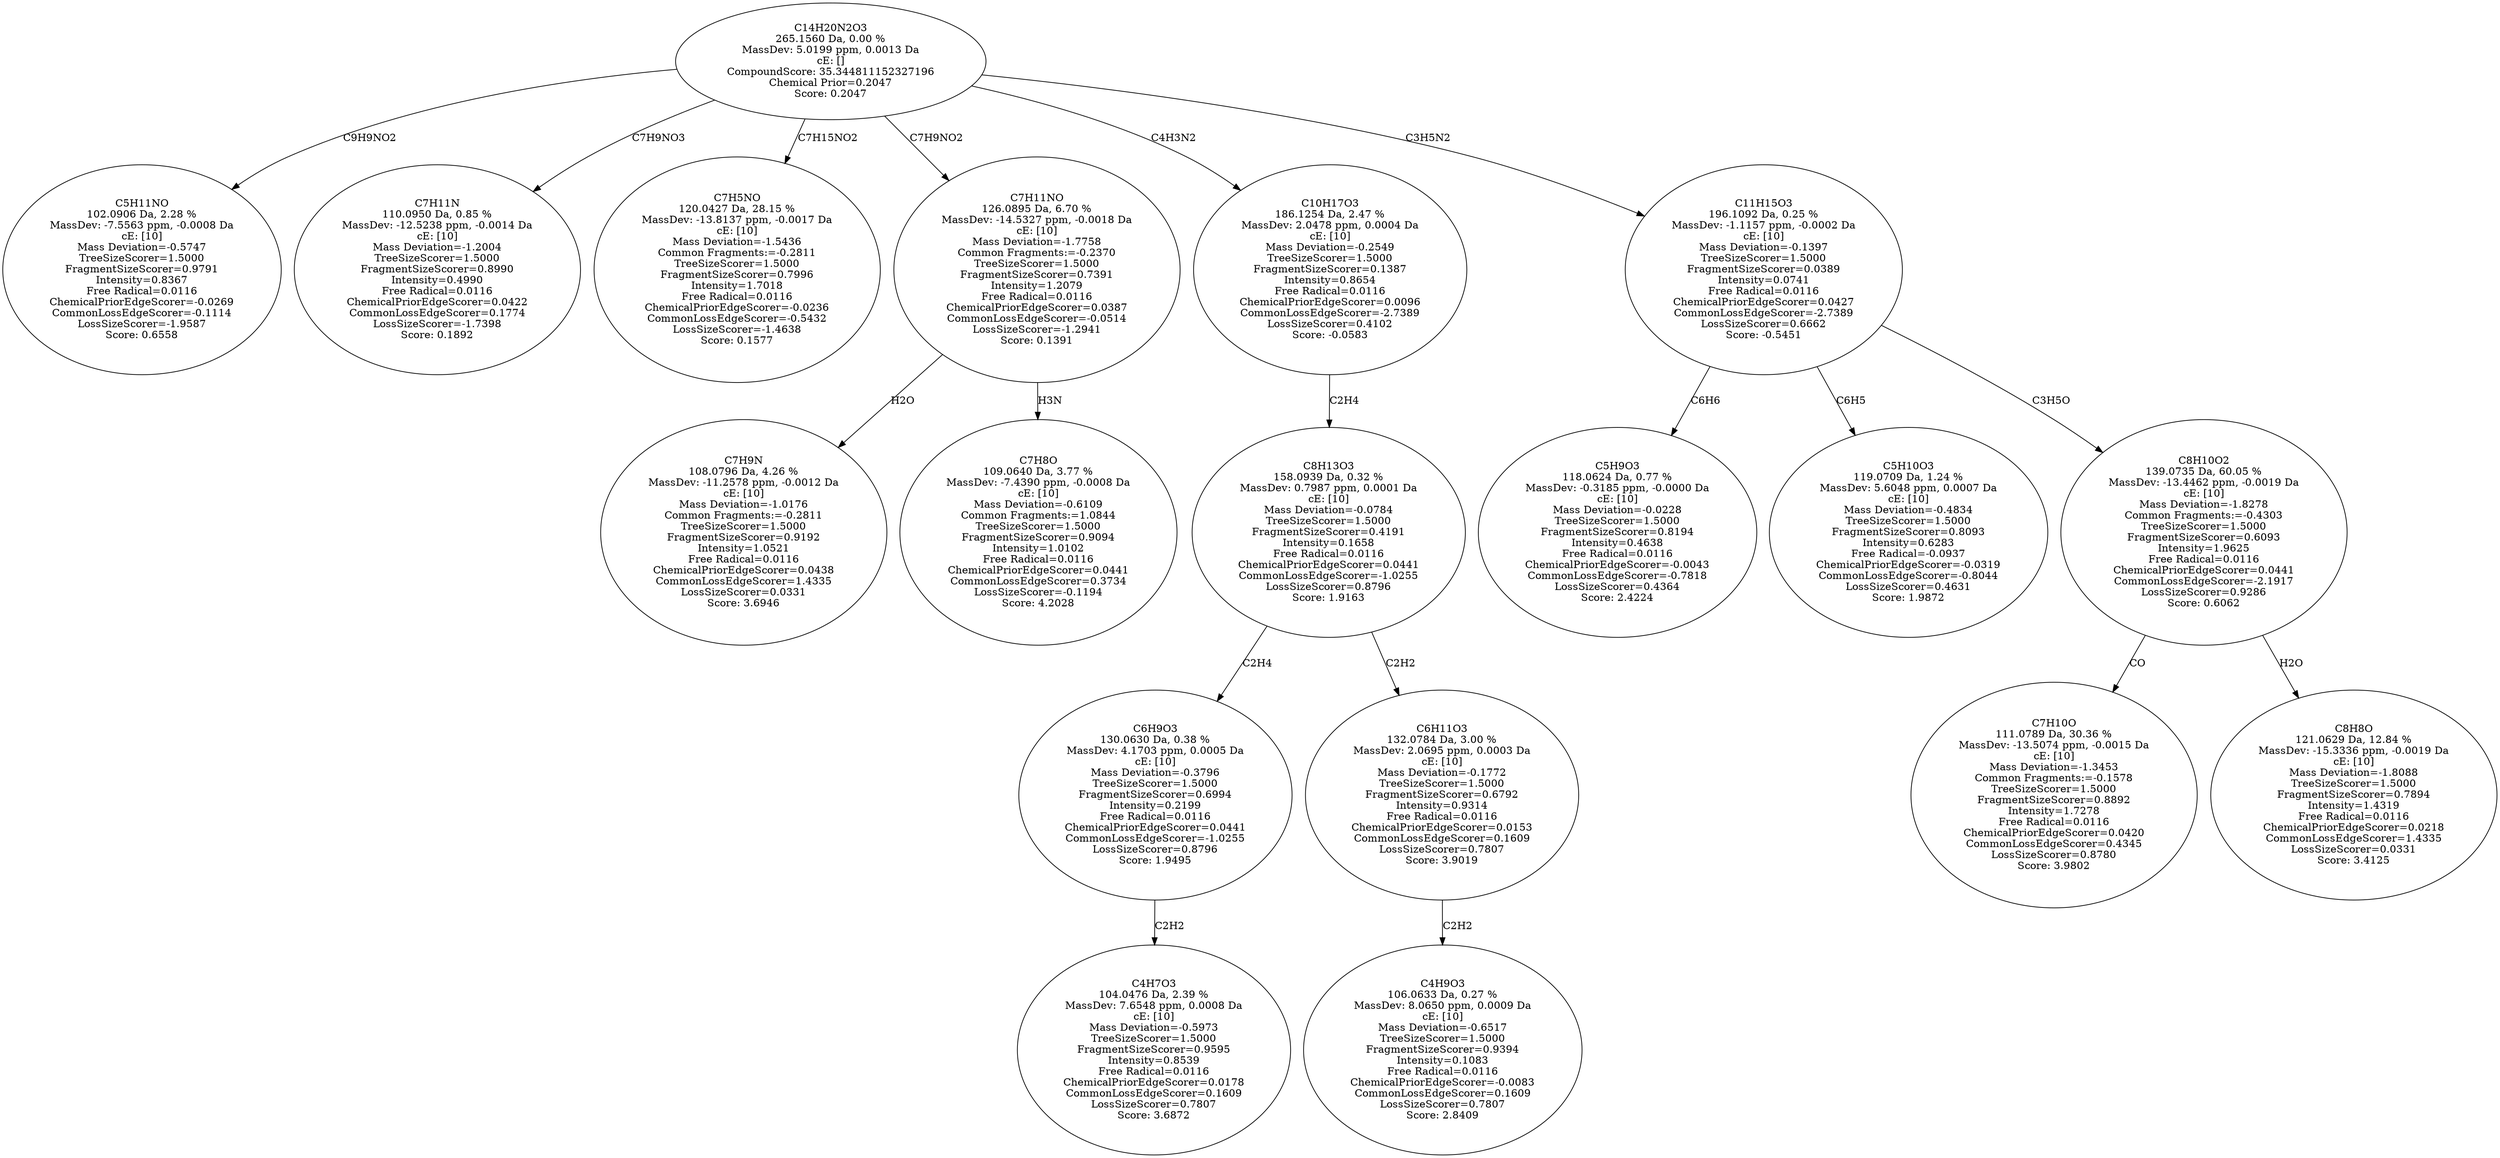strict digraph {
v1 [label="C5H11NO\n102.0906 Da, 2.28 %\nMassDev: -7.5563 ppm, -0.0008 Da\ncE: [10]\nMass Deviation=-0.5747\nTreeSizeScorer=1.5000\nFragmentSizeScorer=0.9791\nIntensity=0.8367\nFree Radical=0.0116\nChemicalPriorEdgeScorer=-0.0269\nCommonLossEdgeScorer=-0.1114\nLossSizeScorer=-1.9587\nScore: 0.6558"];
v2 [label="C7H11N\n110.0950 Da, 0.85 %\nMassDev: -12.5238 ppm, -0.0014 Da\ncE: [10]\nMass Deviation=-1.2004\nTreeSizeScorer=1.5000\nFragmentSizeScorer=0.8990\nIntensity=0.4990\nFree Radical=0.0116\nChemicalPriorEdgeScorer=0.0422\nCommonLossEdgeScorer=0.1774\nLossSizeScorer=-1.7398\nScore: 0.1892"];
v3 [label="C7H5NO\n120.0427 Da, 28.15 %\nMassDev: -13.8137 ppm, -0.0017 Da\ncE: [10]\nMass Deviation=-1.5436\nCommon Fragments:=-0.2811\nTreeSizeScorer=1.5000\nFragmentSizeScorer=0.7996\nIntensity=1.7018\nFree Radical=0.0116\nChemicalPriorEdgeScorer=-0.0236\nCommonLossEdgeScorer=-0.5432\nLossSizeScorer=-1.4638\nScore: 0.1577"];
v4 [label="C7H9N\n108.0796 Da, 4.26 %\nMassDev: -11.2578 ppm, -0.0012 Da\ncE: [10]\nMass Deviation=-1.0176\nCommon Fragments:=-0.2811\nTreeSizeScorer=1.5000\nFragmentSizeScorer=0.9192\nIntensity=1.0521\nFree Radical=0.0116\nChemicalPriorEdgeScorer=0.0438\nCommonLossEdgeScorer=1.4335\nLossSizeScorer=0.0331\nScore: 3.6946"];
v5 [label="C7H8O\n109.0640 Da, 3.77 %\nMassDev: -7.4390 ppm, -0.0008 Da\ncE: [10]\nMass Deviation=-0.6109\nCommon Fragments:=1.0844\nTreeSizeScorer=1.5000\nFragmentSizeScorer=0.9094\nIntensity=1.0102\nFree Radical=0.0116\nChemicalPriorEdgeScorer=0.0441\nCommonLossEdgeScorer=0.3734\nLossSizeScorer=-0.1194\nScore: 4.2028"];
v6 [label="C7H11NO\n126.0895 Da, 6.70 %\nMassDev: -14.5327 ppm, -0.0018 Da\ncE: [10]\nMass Deviation=-1.7758\nCommon Fragments:=-0.2370\nTreeSizeScorer=1.5000\nFragmentSizeScorer=0.7391\nIntensity=1.2079\nFree Radical=0.0116\nChemicalPriorEdgeScorer=0.0387\nCommonLossEdgeScorer=-0.0514\nLossSizeScorer=-1.2941\nScore: 0.1391"];
v7 [label="C4H7O3\n104.0476 Da, 2.39 %\nMassDev: 7.6548 ppm, 0.0008 Da\ncE: [10]\nMass Deviation=-0.5973\nTreeSizeScorer=1.5000\nFragmentSizeScorer=0.9595\nIntensity=0.8539\nFree Radical=0.0116\nChemicalPriorEdgeScorer=0.0178\nCommonLossEdgeScorer=0.1609\nLossSizeScorer=0.7807\nScore: 3.6872"];
v8 [label="C6H9O3\n130.0630 Da, 0.38 %\nMassDev: 4.1703 ppm, 0.0005 Da\ncE: [10]\nMass Deviation=-0.3796\nTreeSizeScorer=1.5000\nFragmentSizeScorer=0.6994\nIntensity=0.2199\nFree Radical=0.0116\nChemicalPriorEdgeScorer=0.0441\nCommonLossEdgeScorer=-1.0255\nLossSizeScorer=0.8796\nScore: 1.9495"];
v9 [label="C4H9O3\n106.0633 Da, 0.27 %\nMassDev: 8.0650 ppm, 0.0009 Da\ncE: [10]\nMass Deviation=-0.6517\nTreeSizeScorer=1.5000\nFragmentSizeScorer=0.9394\nIntensity=0.1083\nFree Radical=0.0116\nChemicalPriorEdgeScorer=-0.0083\nCommonLossEdgeScorer=0.1609\nLossSizeScorer=0.7807\nScore: 2.8409"];
v10 [label="C6H11O3\n132.0784 Da, 3.00 %\nMassDev: 2.0695 ppm, 0.0003 Da\ncE: [10]\nMass Deviation=-0.1772\nTreeSizeScorer=1.5000\nFragmentSizeScorer=0.6792\nIntensity=0.9314\nFree Radical=0.0116\nChemicalPriorEdgeScorer=0.0153\nCommonLossEdgeScorer=0.1609\nLossSizeScorer=0.7807\nScore: 3.9019"];
v11 [label="C8H13O3\n158.0939 Da, 0.32 %\nMassDev: 0.7987 ppm, 0.0001 Da\ncE: [10]\nMass Deviation=-0.0784\nTreeSizeScorer=1.5000\nFragmentSizeScorer=0.4191\nIntensity=0.1658\nFree Radical=0.0116\nChemicalPriorEdgeScorer=0.0441\nCommonLossEdgeScorer=-1.0255\nLossSizeScorer=0.8796\nScore: 1.9163"];
v12 [label="C10H17O3\n186.1254 Da, 2.47 %\nMassDev: 2.0478 ppm, 0.0004 Da\ncE: [10]\nMass Deviation=-0.2549\nTreeSizeScorer=1.5000\nFragmentSizeScorer=0.1387\nIntensity=0.8654\nFree Radical=0.0116\nChemicalPriorEdgeScorer=0.0096\nCommonLossEdgeScorer=-2.7389\nLossSizeScorer=0.4102\nScore: -0.0583"];
v13 [label="C5H9O3\n118.0624 Da, 0.77 %\nMassDev: -0.3185 ppm, -0.0000 Da\ncE: [10]\nMass Deviation=-0.0228\nTreeSizeScorer=1.5000\nFragmentSizeScorer=0.8194\nIntensity=0.4638\nFree Radical=0.0116\nChemicalPriorEdgeScorer=-0.0043\nCommonLossEdgeScorer=-0.7818\nLossSizeScorer=0.4364\nScore: 2.4224"];
v14 [label="C5H10O3\n119.0709 Da, 1.24 %\nMassDev: 5.6048 ppm, 0.0007 Da\ncE: [10]\nMass Deviation=-0.4834\nTreeSizeScorer=1.5000\nFragmentSizeScorer=0.8093\nIntensity=0.6283\nFree Radical=-0.0937\nChemicalPriorEdgeScorer=-0.0319\nCommonLossEdgeScorer=-0.8044\nLossSizeScorer=0.4631\nScore: 1.9872"];
v15 [label="C7H10O\n111.0789 Da, 30.36 %\nMassDev: -13.5074 ppm, -0.0015 Da\ncE: [10]\nMass Deviation=-1.3453\nCommon Fragments:=-0.1578\nTreeSizeScorer=1.5000\nFragmentSizeScorer=0.8892\nIntensity=1.7278\nFree Radical=0.0116\nChemicalPriorEdgeScorer=0.0420\nCommonLossEdgeScorer=0.4345\nLossSizeScorer=0.8780\nScore: 3.9802"];
v16 [label="C8H8O\n121.0629 Da, 12.84 %\nMassDev: -15.3336 ppm, -0.0019 Da\ncE: [10]\nMass Deviation=-1.8088\nTreeSizeScorer=1.5000\nFragmentSizeScorer=0.7894\nIntensity=1.4319\nFree Radical=0.0116\nChemicalPriorEdgeScorer=0.0218\nCommonLossEdgeScorer=1.4335\nLossSizeScorer=0.0331\nScore: 3.4125"];
v17 [label="C8H10O2\n139.0735 Da, 60.05 %\nMassDev: -13.4462 ppm, -0.0019 Da\ncE: [10]\nMass Deviation=-1.8278\nCommon Fragments:=-0.4303\nTreeSizeScorer=1.5000\nFragmentSizeScorer=0.6093\nIntensity=1.9625\nFree Radical=0.0116\nChemicalPriorEdgeScorer=0.0441\nCommonLossEdgeScorer=-2.1917\nLossSizeScorer=0.9286\nScore: 0.6062"];
v18 [label="C11H15O3\n196.1092 Da, 0.25 %\nMassDev: -1.1157 ppm, -0.0002 Da\ncE: [10]\nMass Deviation=-0.1397\nTreeSizeScorer=1.5000\nFragmentSizeScorer=0.0389\nIntensity=0.0741\nFree Radical=0.0116\nChemicalPriorEdgeScorer=0.0427\nCommonLossEdgeScorer=-2.7389\nLossSizeScorer=0.6662\nScore: -0.5451"];
v19 [label="C14H20N2O3\n265.1560 Da, 0.00 %\nMassDev: 5.0199 ppm, 0.0013 Da\ncE: []\nCompoundScore: 35.344811152327196\nChemical Prior=0.2047\nScore: 0.2047"];
v19 -> v1 [label="C9H9NO2"];
v19 -> v2 [label="C7H9NO3"];
v19 -> v3 [label="C7H15NO2"];
v6 -> v4 [label="H2O"];
v6 -> v5 [label="H3N"];
v19 -> v6 [label="C7H9NO2"];
v8 -> v7 [label="C2H2"];
v11 -> v8 [label="C2H4"];
v10 -> v9 [label="C2H2"];
v11 -> v10 [label="C2H2"];
v12 -> v11 [label="C2H4"];
v19 -> v12 [label="C4H3N2"];
v18 -> v13 [label="C6H6"];
v18 -> v14 [label="C6H5"];
v17 -> v15 [label="CO"];
v17 -> v16 [label="H2O"];
v18 -> v17 [label="C3H5O"];
v19 -> v18 [label="C3H5N2"];
}